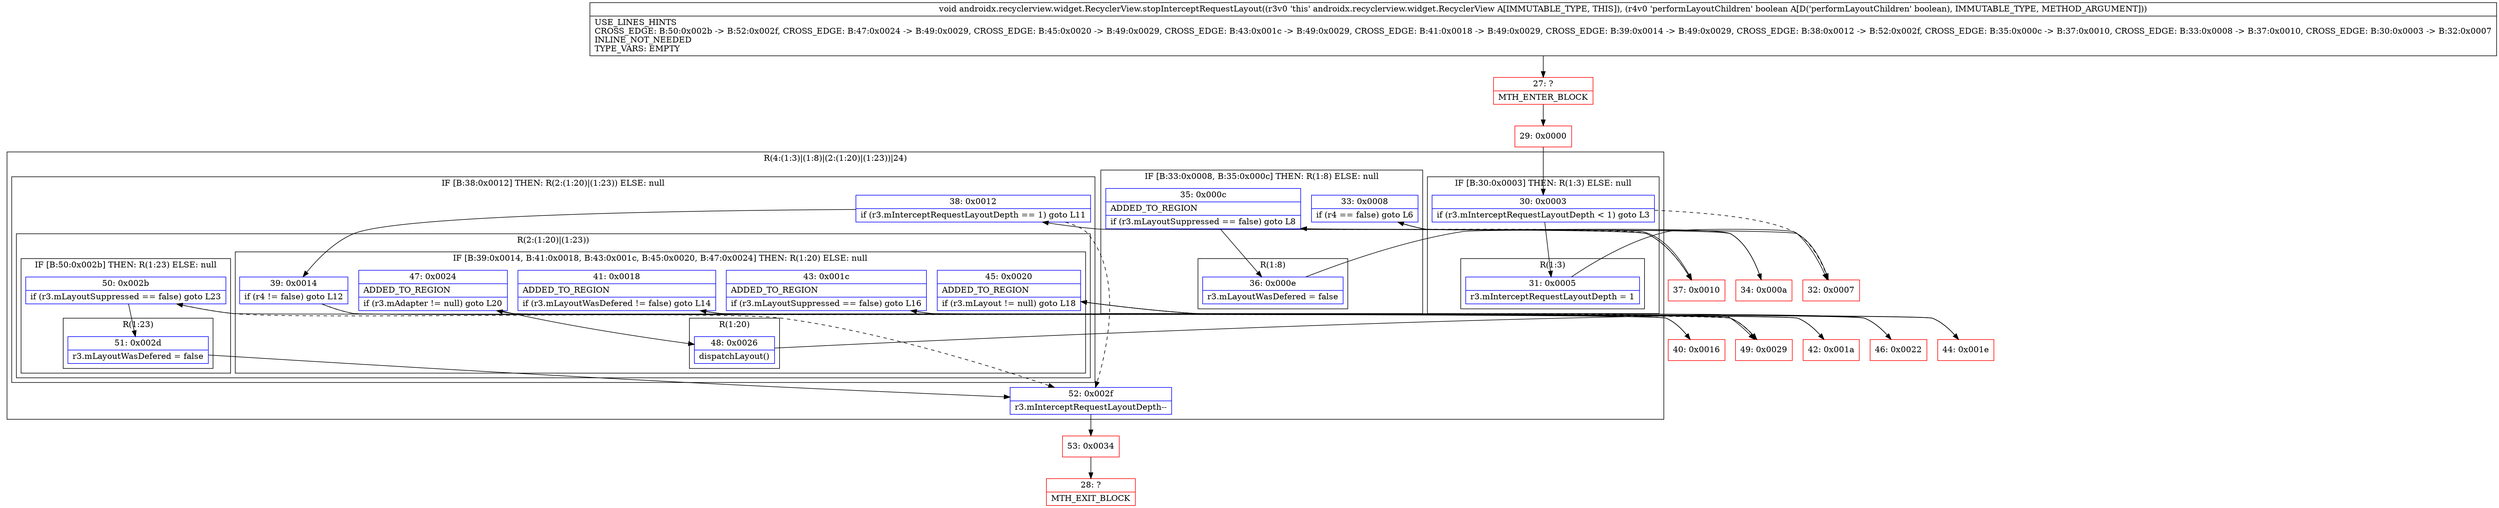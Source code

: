 digraph "CFG forandroidx.recyclerview.widget.RecyclerView.stopInterceptRequestLayout(Z)V" {
subgraph cluster_Region_744337276 {
label = "R(4:(1:3)|(1:8)|(2:(1:20)|(1:23))|24)";
node [shape=record,color=blue];
subgraph cluster_IfRegion_104159148 {
label = "IF [B:30:0x0003] THEN: R(1:3) ELSE: null";
node [shape=record,color=blue];
Node_30 [shape=record,label="{30\:\ 0x0003|if (r3.mInterceptRequestLayoutDepth \< 1) goto L3\l}"];
subgraph cluster_Region_1900323345 {
label = "R(1:3)";
node [shape=record,color=blue];
Node_31 [shape=record,label="{31\:\ 0x0005|r3.mInterceptRequestLayoutDepth = 1\l}"];
}
}
subgraph cluster_IfRegion_349299169 {
label = "IF [B:33:0x0008, B:35:0x000c] THEN: R(1:8) ELSE: null";
node [shape=record,color=blue];
Node_33 [shape=record,label="{33\:\ 0x0008|if (r4 == false) goto L6\l}"];
Node_35 [shape=record,label="{35\:\ 0x000c|ADDED_TO_REGION\l|if (r3.mLayoutSuppressed == false) goto L8\l}"];
subgraph cluster_Region_1429637704 {
label = "R(1:8)";
node [shape=record,color=blue];
Node_36 [shape=record,label="{36\:\ 0x000e|r3.mLayoutWasDefered = false\l}"];
}
}
subgraph cluster_IfRegion_2039623541 {
label = "IF [B:38:0x0012] THEN: R(2:(1:20)|(1:23)) ELSE: null";
node [shape=record,color=blue];
Node_38 [shape=record,label="{38\:\ 0x0012|if (r3.mInterceptRequestLayoutDepth == 1) goto L11\l}"];
subgraph cluster_Region_764563068 {
label = "R(2:(1:20)|(1:23))";
node [shape=record,color=blue];
subgraph cluster_IfRegion_920087750 {
label = "IF [B:39:0x0014, B:41:0x0018, B:43:0x001c, B:45:0x0020, B:47:0x0024] THEN: R(1:20) ELSE: null";
node [shape=record,color=blue];
Node_39 [shape=record,label="{39\:\ 0x0014|if (r4 != false) goto L12\l}"];
Node_41 [shape=record,label="{41\:\ 0x0018|ADDED_TO_REGION\l|if (r3.mLayoutWasDefered != false) goto L14\l}"];
Node_43 [shape=record,label="{43\:\ 0x001c|ADDED_TO_REGION\l|if (r3.mLayoutSuppressed == false) goto L16\l}"];
Node_45 [shape=record,label="{45\:\ 0x0020|ADDED_TO_REGION\l|if (r3.mLayout != null) goto L18\l}"];
Node_47 [shape=record,label="{47\:\ 0x0024|ADDED_TO_REGION\l|if (r3.mAdapter != null) goto L20\l}"];
subgraph cluster_Region_1473430686 {
label = "R(1:20)";
node [shape=record,color=blue];
Node_48 [shape=record,label="{48\:\ 0x0026|dispatchLayout()\l}"];
}
}
subgraph cluster_IfRegion_1062445206 {
label = "IF [B:50:0x002b] THEN: R(1:23) ELSE: null";
node [shape=record,color=blue];
Node_50 [shape=record,label="{50\:\ 0x002b|if (r3.mLayoutSuppressed == false) goto L23\l}"];
subgraph cluster_Region_9300142 {
label = "R(1:23)";
node [shape=record,color=blue];
Node_51 [shape=record,label="{51\:\ 0x002d|r3.mLayoutWasDefered = false\l}"];
}
}
}
}
Node_52 [shape=record,label="{52\:\ 0x002f|r3.mInterceptRequestLayoutDepth\-\-\l}"];
}
Node_27 [shape=record,color=red,label="{27\:\ ?|MTH_ENTER_BLOCK\l}"];
Node_29 [shape=record,color=red,label="{29\:\ 0x0000}"];
Node_32 [shape=record,color=red,label="{32\:\ 0x0007}"];
Node_34 [shape=record,color=red,label="{34\:\ 0x000a}"];
Node_37 [shape=record,color=red,label="{37\:\ 0x0010}"];
Node_40 [shape=record,color=red,label="{40\:\ 0x0016}"];
Node_42 [shape=record,color=red,label="{42\:\ 0x001a}"];
Node_44 [shape=record,color=red,label="{44\:\ 0x001e}"];
Node_46 [shape=record,color=red,label="{46\:\ 0x0022}"];
Node_49 [shape=record,color=red,label="{49\:\ 0x0029}"];
Node_53 [shape=record,color=red,label="{53\:\ 0x0034}"];
Node_28 [shape=record,color=red,label="{28\:\ ?|MTH_EXIT_BLOCK\l}"];
MethodNode[shape=record,label="{void androidx.recyclerview.widget.RecyclerView.stopInterceptRequestLayout((r3v0 'this' androidx.recyclerview.widget.RecyclerView A[IMMUTABLE_TYPE, THIS]), (r4v0 'performLayoutChildren' boolean A[D('performLayoutChildren' boolean), IMMUTABLE_TYPE, METHOD_ARGUMENT]))  | USE_LINES_HINTS\lCROSS_EDGE: B:50:0x002b \-\> B:52:0x002f, CROSS_EDGE: B:47:0x0024 \-\> B:49:0x0029, CROSS_EDGE: B:45:0x0020 \-\> B:49:0x0029, CROSS_EDGE: B:43:0x001c \-\> B:49:0x0029, CROSS_EDGE: B:41:0x0018 \-\> B:49:0x0029, CROSS_EDGE: B:39:0x0014 \-\> B:49:0x0029, CROSS_EDGE: B:38:0x0012 \-\> B:52:0x002f, CROSS_EDGE: B:35:0x000c \-\> B:37:0x0010, CROSS_EDGE: B:33:0x0008 \-\> B:37:0x0010, CROSS_EDGE: B:30:0x0003 \-\> B:32:0x0007\lINLINE_NOT_NEEDED\lTYPE_VARS: EMPTY\l}"];
MethodNode -> Node_27;Node_30 -> Node_31;
Node_30 -> Node_32[style=dashed];
Node_31 -> Node_32;
Node_33 -> Node_34;
Node_33 -> Node_37[style=dashed];
Node_35 -> Node_36;
Node_35 -> Node_37[style=dashed];
Node_36 -> Node_37;
Node_38 -> Node_39;
Node_38 -> Node_52[style=dashed];
Node_39 -> Node_40;
Node_39 -> Node_49[style=dashed];
Node_41 -> Node_42;
Node_41 -> Node_49[style=dashed];
Node_43 -> Node_44;
Node_43 -> Node_49[style=dashed];
Node_45 -> Node_46;
Node_45 -> Node_49[style=dashed];
Node_47 -> Node_48;
Node_47 -> Node_49[style=dashed];
Node_48 -> Node_49;
Node_50 -> Node_51;
Node_50 -> Node_52[style=dashed];
Node_51 -> Node_52;
Node_52 -> Node_53;
Node_27 -> Node_29;
Node_29 -> Node_30;
Node_32 -> Node_33;
Node_34 -> Node_35;
Node_37 -> Node_38;
Node_40 -> Node_41;
Node_42 -> Node_43;
Node_44 -> Node_45;
Node_46 -> Node_47;
Node_49 -> Node_50;
Node_53 -> Node_28;
}

